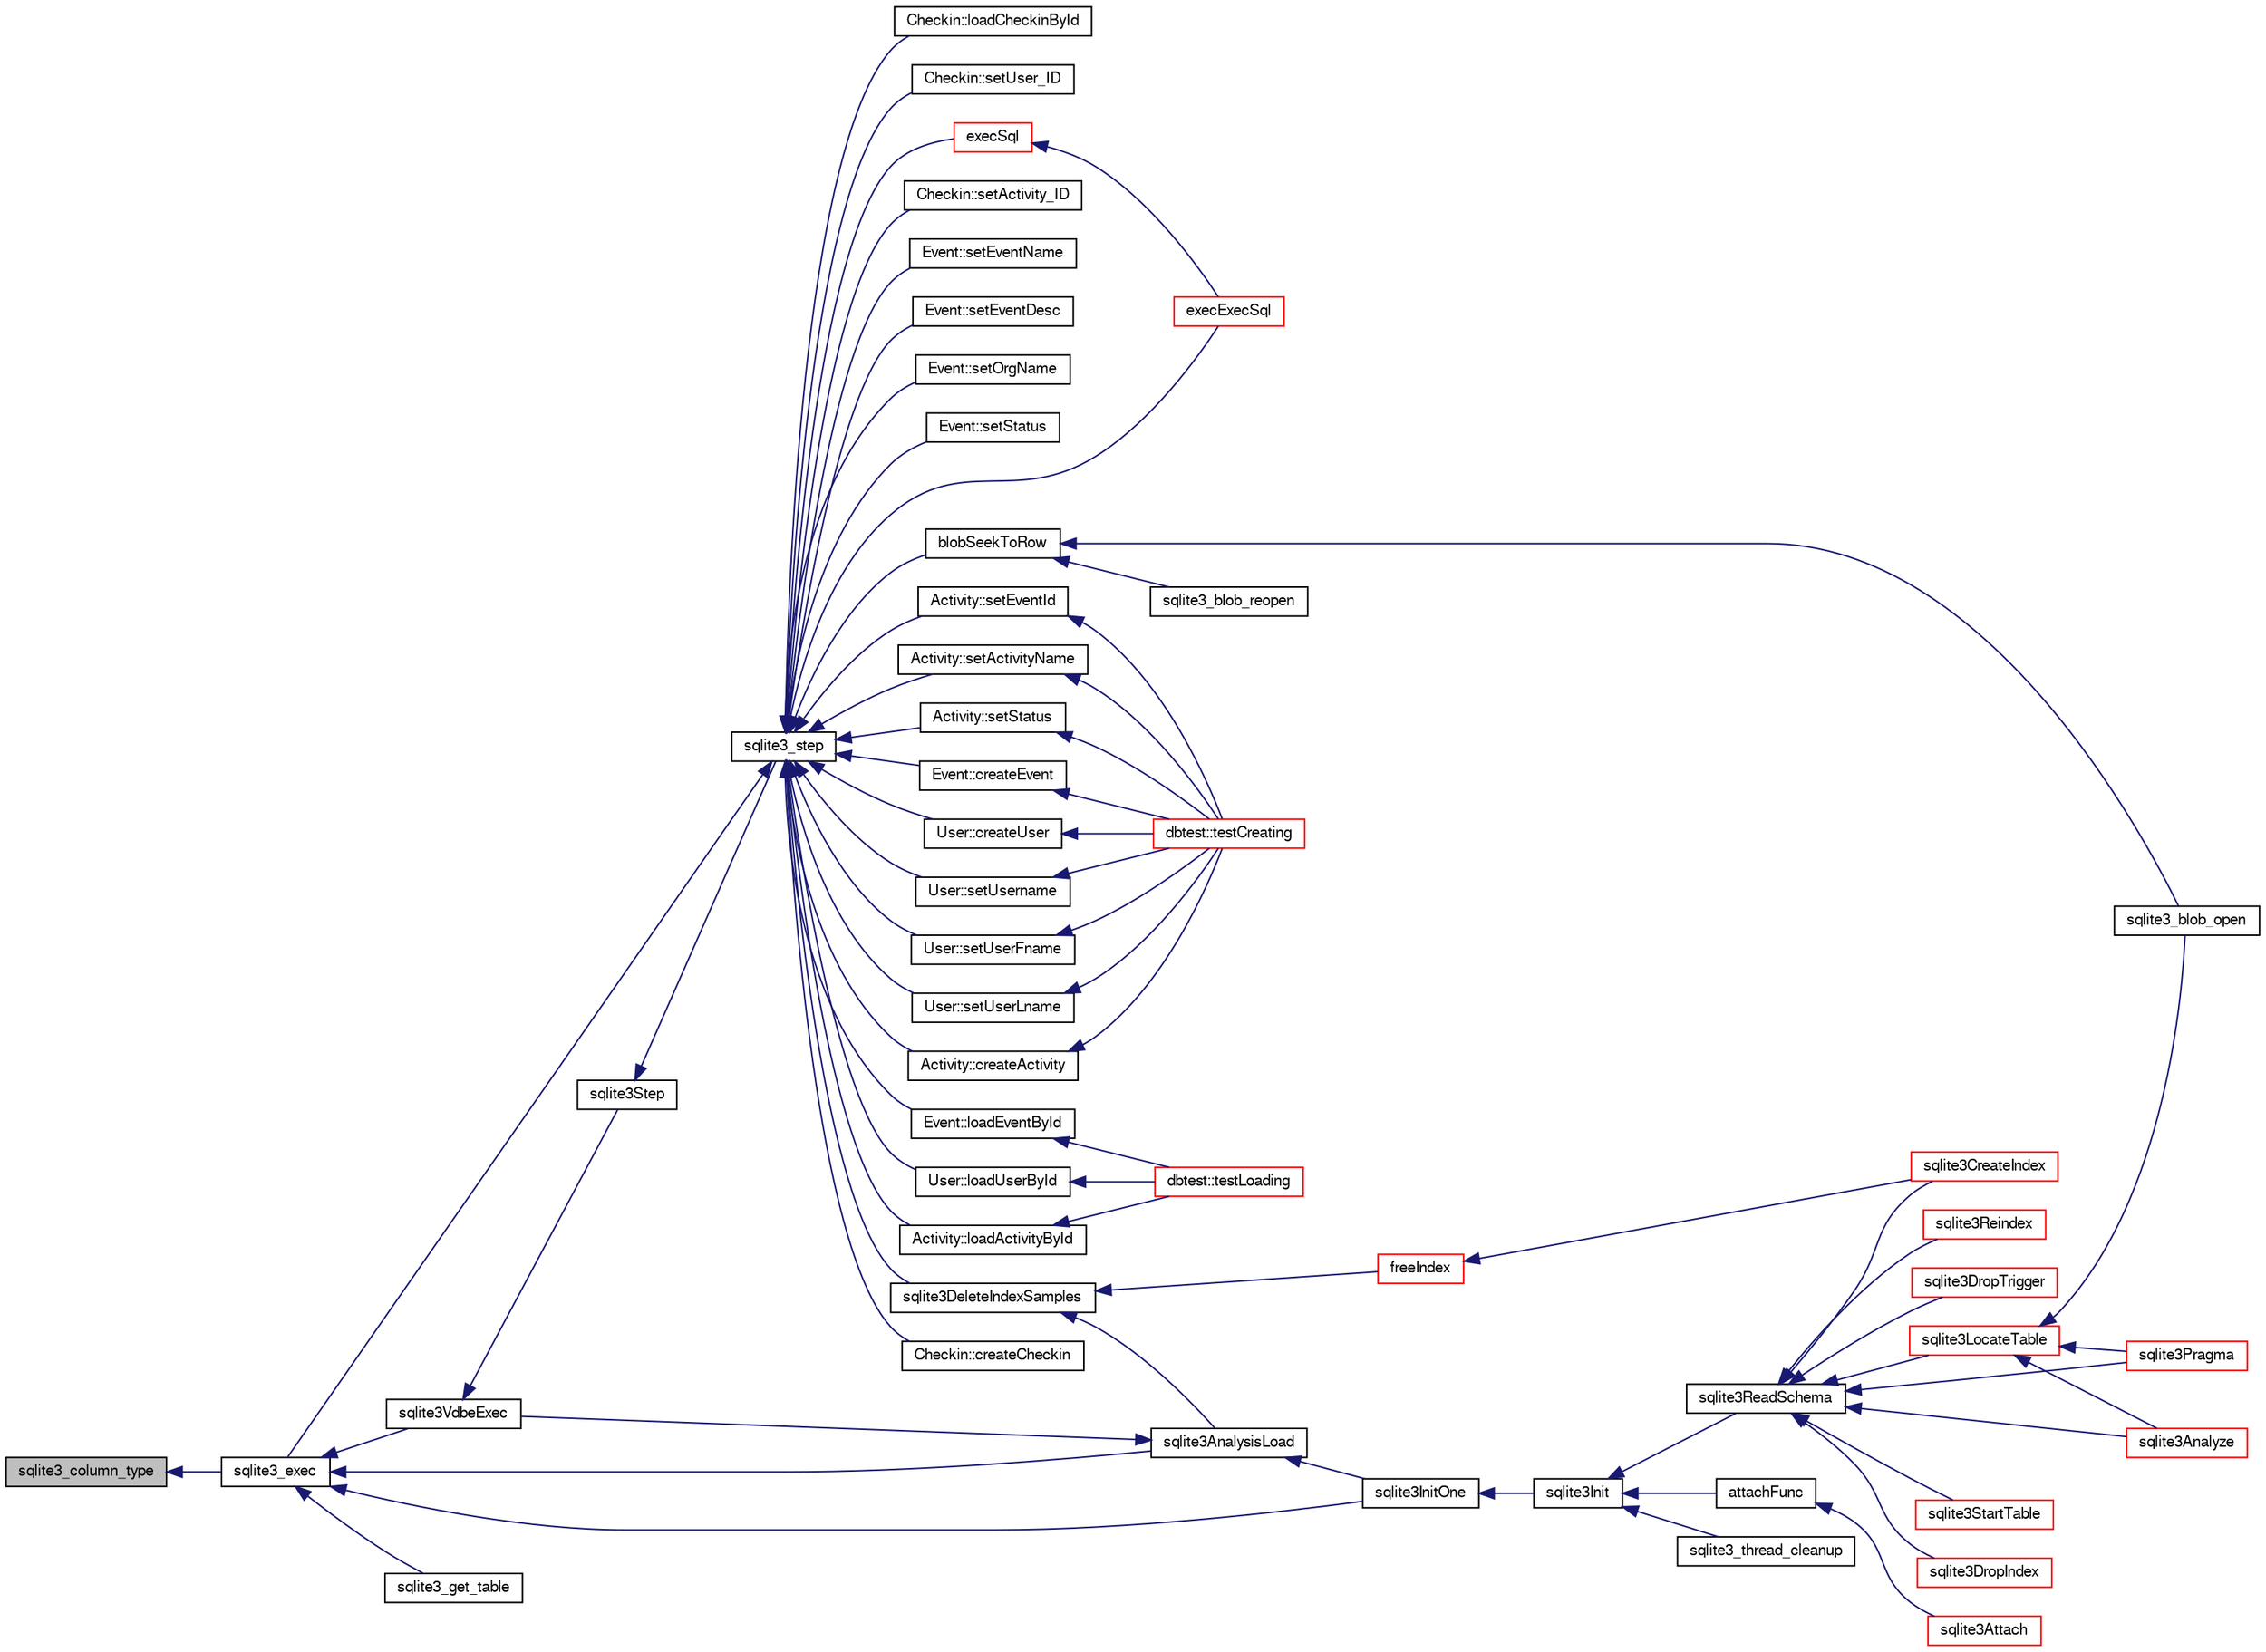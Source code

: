 digraph "sqlite3_column_type"
{
  edge [fontname="FreeSans",fontsize="10",labelfontname="FreeSans",labelfontsize="10"];
  node [fontname="FreeSans",fontsize="10",shape=record];
  rankdir="LR";
  Node20921 [label="sqlite3_column_type",height=0.2,width=0.4,color="black", fillcolor="grey75", style="filled", fontcolor="black"];
  Node20921 -> Node20922 [dir="back",color="midnightblue",fontsize="10",style="solid",fontname="FreeSans"];
  Node20922 [label="sqlite3_exec",height=0.2,width=0.4,color="black", fillcolor="white", style="filled",URL="$sqlite3_8h.html#a97487ec8150e0bcc8fa392ab8f0e24db"];
  Node20922 -> Node20923 [dir="back",color="midnightblue",fontsize="10",style="solid",fontname="FreeSans"];
  Node20923 [label="sqlite3VdbeExec",height=0.2,width=0.4,color="black", fillcolor="white", style="filled",URL="$sqlite3_8c.html#a8ce40a614bdc56719c4d642b1e4dfb21"];
  Node20923 -> Node20924 [dir="back",color="midnightblue",fontsize="10",style="solid",fontname="FreeSans"];
  Node20924 [label="sqlite3Step",height=0.2,width=0.4,color="black", fillcolor="white", style="filled",URL="$sqlite3_8c.html#a3f2872e873e2758a4beedad1d5113554"];
  Node20924 -> Node20925 [dir="back",color="midnightblue",fontsize="10",style="solid",fontname="FreeSans"];
  Node20925 [label="sqlite3_step",height=0.2,width=0.4,color="black", fillcolor="white", style="filled",URL="$sqlite3_8h.html#ac1e491ce36b7471eb28387f7d3c74334"];
  Node20925 -> Node20926 [dir="back",color="midnightblue",fontsize="10",style="solid",fontname="FreeSans"];
  Node20926 [label="Activity::createActivity",height=0.2,width=0.4,color="black", fillcolor="white", style="filled",URL="$classActivity.html#a813cc5e52c14ab49b39014c134e3425b"];
  Node20926 -> Node20927 [dir="back",color="midnightblue",fontsize="10",style="solid",fontname="FreeSans"];
  Node20927 [label="dbtest::testCreating",height=0.2,width=0.4,color="red", fillcolor="white", style="filled",URL="$classdbtest.html#a8193e88a7df657069c8a6bd09c8243b7"];
  Node20925 -> Node20929 [dir="back",color="midnightblue",fontsize="10",style="solid",fontname="FreeSans"];
  Node20929 [label="Activity::loadActivityById",height=0.2,width=0.4,color="black", fillcolor="white", style="filled",URL="$classActivity.html#abe4ffb4f08a47212ebf9013259d9e7fd"];
  Node20929 -> Node20930 [dir="back",color="midnightblue",fontsize="10",style="solid",fontname="FreeSans"];
  Node20930 [label="dbtest::testLoading",height=0.2,width=0.4,color="red", fillcolor="white", style="filled",URL="$classdbtest.html#a6f98d82a2c8e2b9040848763504ddae1"];
  Node20925 -> Node20931 [dir="back",color="midnightblue",fontsize="10",style="solid",fontname="FreeSans"];
  Node20931 [label="Activity::setEventId",height=0.2,width=0.4,color="black", fillcolor="white", style="filled",URL="$classActivity.html#adb1d0fd0d08f473e068f0a4086bfa9ca"];
  Node20931 -> Node20927 [dir="back",color="midnightblue",fontsize="10",style="solid",fontname="FreeSans"];
  Node20925 -> Node20932 [dir="back",color="midnightblue",fontsize="10",style="solid",fontname="FreeSans"];
  Node20932 [label="Activity::setActivityName",height=0.2,width=0.4,color="black", fillcolor="white", style="filled",URL="$classActivity.html#a62dc3737b33915a36086f9dd26d16a81"];
  Node20932 -> Node20927 [dir="back",color="midnightblue",fontsize="10",style="solid",fontname="FreeSans"];
  Node20925 -> Node20933 [dir="back",color="midnightblue",fontsize="10",style="solid",fontname="FreeSans"];
  Node20933 [label="Activity::setStatus",height=0.2,width=0.4,color="black", fillcolor="white", style="filled",URL="$classActivity.html#af618135a7738f4d2a7ee147a8ef912ea"];
  Node20933 -> Node20927 [dir="back",color="midnightblue",fontsize="10",style="solid",fontname="FreeSans"];
  Node20925 -> Node20934 [dir="back",color="midnightblue",fontsize="10",style="solid",fontname="FreeSans"];
  Node20934 [label="Checkin::createCheckin",height=0.2,width=0.4,color="black", fillcolor="white", style="filled",URL="$classCheckin.html#a4e40acdf7fff0e607f6de4f24f3a163c"];
  Node20925 -> Node20935 [dir="back",color="midnightblue",fontsize="10",style="solid",fontname="FreeSans"];
  Node20935 [label="Checkin::loadCheckinById",height=0.2,width=0.4,color="black", fillcolor="white", style="filled",URL="$classCheckin.html#a3461f70ea6c68475225f2a07f78a21e0"];
  Node20925 -> Node20936 [dir="back",color="midnightblue",fontsize="10",style="solid",fontname="FreeSans"];
  Node20936 [label="Checkin::setUser_ID",height=0.2,width=0.4,color="black", fillcolor="white", style="filled",URL="$classCheckin.html#a76ab640f4f912876dbebf183db5359c6"];
  Node20925 -> Node20937 [dir="back",color="midnightblue",fontsize="10",style="solid",fontname="FreeSans"];
  Node20937 [label="Checkin::setActivity_ID",height=0.2,width=0.4,color="black", fillcolor="white", style="filled",URL="$classCheckin.html#ab2ff3ec2604ec73a42af25874a00b232"];
  Node20925 -> Node20938 [dir="back",color="midnightblue",fontsize="10",style="solid",fontname="FreeSans"];
  Node20938 [label="Event::createEvent",height=0.2,width=0.4,color="black", fillcolor="white", style="filled",URL="$classEvent.html#a77adb9f4a46ffb32c2d931f0691f5903"];
  Node20938 -> Node20927 [dir="back",color="midnightblue",fontsize="10",style="solid",fontname="FreeSans"];
  Node20925 -> Node20939 [dir="back",color="midnightblue",fontsize="10",style="solid",fontname="FreeSans"];
  Node20939 [label="Event::loadEventById",height=0.2,width=0.4,color="black", fillcolor="white", style="filled",URL="$classEvent.html#afa66cea33f722dbeecb69cc98fdea055"];
  Node20939 -> Node20930 [dir="back",color="midnightblue",fontsize="10",style="solid",fontname="FreeSans"];
  Node20925 -> Node20940 [dir="back",color="midnightblue",fontsize="10",style="solid",fontname="FreeSans"];
  Node20940 [label="Event::setEventName",height=0.2,width=0.4,color="black", fillcolor="white", style="filled",URL="$classEvent.html#a10596b6ca077df05184e30d62b08729d"];
  Node20925 -> Node20941 [dir="back",color="midnightblue",fontsize="10",style="solid",fontname="FreeSans"];
  Node20941 [label="Event::setEventDesc",height=0.2,width=0.4,color="black", fillcolor="white", style="filled",URL="$classEvent.html#ae36b8377dcae792f1c5c4726024c981b"];
  Node20925 -> Node20942 [dir="back",color="midnightblue",fontsize="10",style="solid",fontname="FreeSans"];
  Node20942 [label="Event::setOrgName",height=0.2,width=0.4,color="black", fillcolor="white", style="filled",URL="$classEvent.html#a19aac0f776bd764563a54977656cf680"];
  Node20925 -> Node20943 [dir="back",color="midnightblue",fontsize="10",style="solid",fontname="FreeSans"];
  Node20943 [label="Event::setStatus",height=0.2,width=0.4,color="black", fillcolor="white", style="filled",URL="$classEvent.html#ab0a6b9285af0f4172eb841e2b80f8972"];
  Node20925 -> Node20944 [dir="back",color="midnightblue",fontsize="10",style="solid",fontname="FreeSans"];
  Node20944 [label="blobSeekToRow",height=0.2,width=0.4,color="black", fillcolor="white", style="filled",URL="$sqlite3_8c.html#afff57e13332b98c8a44a7cebe38962ab"];
  Node20944 -> Node20945 [dir="back",color="midnightblue",fontsize="10",style="solid",fontname="FreeSans"];
  Node20945 [label="sqlite3_blob_open",height=0.2,width=0.4,color="black", fillcolor="white", style="filled",URL="$sqlite3_8h.html#adb8ad839a5bdd62a43785132bc7dd518"];
  Node20944 -> Node20946 [dir="back",color="midnightblue",fontsize="10",style="solid",fontname="FreeSans"];
  Node20946 [label="sqlite3_blob_reopen",height=0.2,width=0.4,color="black", fillcolor="white", style="filled",URL="$sqlite3_8h.html#abc77c24fdc0150138490359a94360f7e"];
  Node20925 -> Node20947 [dir="back",color="midnightblue",fontsize="10",style="solid",fontname="FreeSans"];
  Node20947 [label="sqlite3DeleteIndexSamples",height=0.2,width=0.4,color="black", fillcolor="white", style="filled",URL="$sqlite3_8c.html#aaeda0302fbf61397ec009f65bed047ef"];
  Node20947 -> Node20948 [dir="back",color="midnightblue",fontsize="10",style="solid",fontname="FreeSans"];
  Node20948 [label="sqlite3AnalysisLoad",height=0.2,width=0.4,color="black", fillcolor="white", style="filled",URL="$sqlite3_8c.html#a48a2301c27e1d3d68708b9b8761b5a01"];
  Node20948 -> Node20923 [dir="back",color="midnightblue",fontsize="10",style="solid",fontname="FreeSans"];
  Node20948 -> Node20949 [dir="back",color="midnightblue",fontsize="10",style="solid",fontname="FreeSans"];
  Node20949 [label="sqlite3InitOne",height=0.2,width=0.4,color="black", fillcolor="white", style="filled",URL="$sqlite3_8c.html#ac4318b25df65269906b0379251fe9b85"];
  Node20949 -> Node20950 [dir="back",color="midnightblue",fontsize="10",style="solid",fontname="FreeSans"];
  Node20950 [label="sqlite3Init",height=0.2,width=0.4,color="black", fillcolor="white", style="filled",URL="$sqlite3_8c.html#aed74e3dc765631a833f522f425ff5a48"];
  Node20950 -> Node20951 [dir="back",color="midnightblue",fontsize="10",style="solid",fontname="FreeSans"];
  Node20951 [label="attachFunc",height=0.2,width=0.4,color="black", fillcolor="white", style="filled",URL="$sqlite3_8c.html#a69cb751a7da501b9a0aa37e0d7c3eaf7"];
  Node20951 -> Node20952 [dir="back",color="midnightblue",fontsize="10",style="solid",fontname="FreeSans"];
  Node20952 [label="sqlite3Attach",height=0.2,width=0.4,color="red", fillcolor="white", style="filled",URL="$sqlite3_8c.html#ae0907fe0b43cc1b4c7e6a16213e8546f"];
  Node20950 -> Node20955 [dir="back",color="midnightblue",fontsize="10",style="solid",fontname="FreeSans"];
  Node20955 [label="sqlite3ReadSchema",height=0.2,width=0.4,color="black", fillcolor="white", style="filled",URL="$sqlite3_8c.html#ac41a97f30334f7d35b2b5713097eca90"];
  Node20955 -> Node20956 [dir="back",color="midnightblue",fontsize="10",style="solid",fontname="FreeSans"];
  Node20956 [label="sqlite3Analyze",height=0.2,width=0.4,color="red", fillcolor="white", style="filled",URL="$sqlite3_8c.html#ac696deb1ccaae3fa855cfbd0bfd4d048"];
  Node20955 -> Node20957 [dir="back",color="midnightblue",fontsize="10",style="solid",fontname="FreeSans"];
  Node20957 [label="sqlite3LocateTable",height=0.2,width=0.4,color="red", fillcolor="white", style="filled",URL="$sqlite3_8c.html#adfeea5b18971250d4ff7f5a44e134d75"];
  Node20957 -> Node20945 [dir="back",color="midnightblue",fontsize="10",style="solid",fontname="FreeSans"];
  Node20957 -> Node20956 [dir="back",color="midnightblue",fontsize="10",style="solid",fontname="FreeSans"];
  Node20957 -> Node21001 [dir="back",color="midnightblue",fontsize="10",style="solid",fontname="FreeSans"];
  Node21001 [label="sqlite3Pragma",height=0.2,width=0.4,color="red", fillcolor="white", style="filled",URL="$sqlite3_8c.html#a111391370f58f8e6a6eca51fd34d62ed"];
  Node20955 -> Node21045 [dir="back",color="midnightblue",fontsize="10",style="solid",fontname="FreeSans"];
  Node21045 [label="sqlite3StartTable",height=0.2,width=0.4,color="red", fillcolor="white", style="filled",URL="$sqlite3_8c.html#af49b4395f39d9078a0dda2484c183012"];
  Node20955 -> Node20962 [dir="back",color="midnightblue",fontsize="10",style="solid",fontname="FreeSans"];
  Node20962 [label="sqlite3CreateIndex",height=0.2,width=0.4,color="red", fillcolor="white", style="filled",URL="$sqlite3_8c.html#a8dbe5e590ab6c58a8c45f34f7c81e825"];
  Node20955 -> Node21047 [dir="back",color="midnightblue",fontsize="10",style="solid",fontname="FreeSans"];
  Node21047 [label="sqlite3DropIndex",height=0.2,width=0.4,color="red", fillcolor="white", style="filled",URL="$sqlite3_8c.html#a3ffd2536f34a0cf6d427710b06b71e83"];
  Node20955 -> Node21015 [dir="back",color="midnightblue",fontsize="10",style="solid",fontname="FreeSans"];
  Node21015 [label="sqlite3Reindex",height=0.2,width=0.4,color="red", fillcolor="white", style="filled",URL="$sqlite3_8c.html#abd189e31189391e1ef114b413ff4abbf"];
  Node20955 -> Node21001 [dir="back",color="midnightblue",fontsize="10",style="solid",fontname="FreeSans"];
  Node20955 -> Node21048 [dir="back",color="midnightblue",fontsize="10",style="solid",fontname="FreeSans"];
  Node21048 [label="sqlite3DropTrigger",height=0.2,width=0.4,color="red", fillcolor="white", style="filled",URL="$sqlite3_8c.html#affdf1dd65e331b06feaef6ff8636305f"];
  Node20950 -> Node21049 [dir="back",color="midnightblue",fontsize="10",style="solid",fontname="FreeSans"];
  Node21049 [label="sqlite3_thread_cleanup",height=0.2,width=0.4,color="black", fillcolor="white", style="filled",URL="$sqlite3_8h.html#a34980c829db84f02e1a1599063469f06"];
  Node20947 -> Node21050 [dir="back",color="midnightblue",fontsize="10",style="solid",fontname="FreeSans"];
  Node21050 [label="freeIndex",height=0.2,width=0.4,color="red", fillcolor="white", style="filled",URL="$sqlite3_8c.html#a00907c99c18d5bcb9d0b38c077146c31"];
  Node21050 -> Node20962 [dir="back",color="midnightblue",fontsize="10",style="solid",fontname="FreeSans"];
  Node20925 -> Node20922 [dir="back",color="midnightblue",fontsize="10",style="solid",fontname="FreeSans"];
  Node20925 -> Node21107 [dir="back",color="midnightblue",fontsize="10",style="solid",fontname="FreeSans"];
  Node21107 [label="execSql",height=0.2,width=0.4,color="red", fillcolor="white", style="filled",URL="$sqlite3_8c.html#a7d16651b98a110662f4c265eff0246cb"];
  Node21107 -> Node21108 [dir="back",color="midnightblue",fontsize="10",style="solid",fontname="FreeSans"];
  Node21108 [label="execExecSql",height=0.2,width=0.4,color="red", fillcolor="white", style="filled",URL="$sqlite3_8c.html#ac1be09a6c047f21133d16378d301e0d4"];
  Node20925 -> Node21108 [dir="back",color="midnightblue",fontsize="10",style="solid",fontname="FreeSans"];
  Node20925 -> Node21110 [dir="back",color="midnightblue",fontsize="10",style="solid",fontname="FreeSans"];
  Node21110 [label="User::createUser",height=0.2,width=0.4,color="black", fillcolor="white", style="filled",URL="$classUser.html#a22ed673939e8cc0a136130b809bba513"];
  Node21110 -> Node20927 [dir="back",color="midnightblue",fontsize="10",style="solid",fontname="FreeSans"];
  Node20925 -> Node21111 [dir="back",color="midnightblue",fontsize="10",style="solid",fontname="FreeSans"];
  Node21111 [label="User::loadUserById",height=0.2,width=0.4,color="black", fillcolor="white", style="filled",URL="$classUser.html#a863377665b7fb83c5547dcf9727f5092"];
  Node21111 -> Node20930 [dir="back",color="midnightblue",fontsize="10",style="solid",fontname="FreeSans"];
  Node20925 -> Node21112 [dir="back",color="midnightblue",fontsize="10",style="solid",fontname="FreeSans"];
  Node21112 [label="User::setUsername",height=0.2,width=0.4,color="black", fillcolor="white", style="filled",URL="$classUser.html#aa0497022a136cb78de785b0a39ae60b1"];
  Node21112 -> Node20927 [dir="back",color="midnightblue",fontsize="10",style="solid",fontname="FreeSans"];
  Node20925 -> Node21113 [dir="back",color="midnightblue",fontsize="10",style="solid",fontname="FreeSans"];
  Node21113 [label="User::setUserFname",height=0.2,width=0.4,color="black", fillcolor="white", style="filled",URL="$classUser.html#a72657eb55cd0ca437b4841a43f19912f"];
  Node21113 -> Node20927 [dir="back",color="midnightblue",fontsize="10",style="solid",fontname="FreeSans"];
  Node20925 -> Node21114 [dir="back",color="midnightblue",fontsize="10",style="solid",fontname="FreeSans"];
  Node21114 [label="User::setUserLname",height=0.2,width=0.4,color="black", fillcolor="white", style="filled",URL="$classUser.html#aa25973387e5afe1aa6f60dd6545e33b5"];
  Node21114 -> Node20927 [dir="back",color="midnightblue",fontsize="10",style="solid",fontname="FreeSans"];
  Node20922 -> Node20948 [dir="back",color="midnightblue",fontsize="10",style="solid",fontname="FreeSans"];
  Node20922 -> Node20949 [dir="back",color="midnightblue",fontsize="10",style="solid",fontname="FreeSans"];
  Node20922 -> Node21182 [dir="back",color="midnightblue",fontsize="10",style="solid",fontname="FreeSans"];
  Node21182 [label="sqlite3_get_table",height=0.2,width=0.4,color="black", fillcolor="white", style="filled",URL="$sqlite3_8h.html#a5effeac4e12df57beaa35c5be1f61579"];
}
